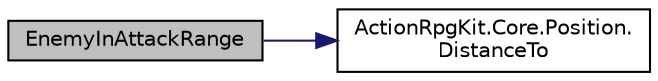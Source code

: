 digraph "EnemyInAttackRange"
{
 // INTERACTIVE_SVG=YES
  edge [fontname="Helvetica",fontsize="10",labelfontname="Helvetica",labelfontsize="10"];
  node [fontname="Helvetica",fontsize="10",shape=record];
  rankdir="LR";
  Node1 [label="EnemyInAttackRange",height=0.2,width=0.4,color="black", fillcolor="grey75", style="filled", fontcolor="black"];
  Node1 -> Node2 [color="midnightblue",fontsize="10",style="solid",fontname="Helvetica"];
  Node2 [label="ActionRpgKit.Core.Position.\lDistanceTo",height=0.2,width=0.4,color="black", fillcolor="white", style="filled",URL="$dc/d37/class_action_rpg_kit_1_1_core_1_1_position.xhtml#a8850458fdd4bc5ccdb00fb212506191e",tooltip="The distance to the given Position."];
}
